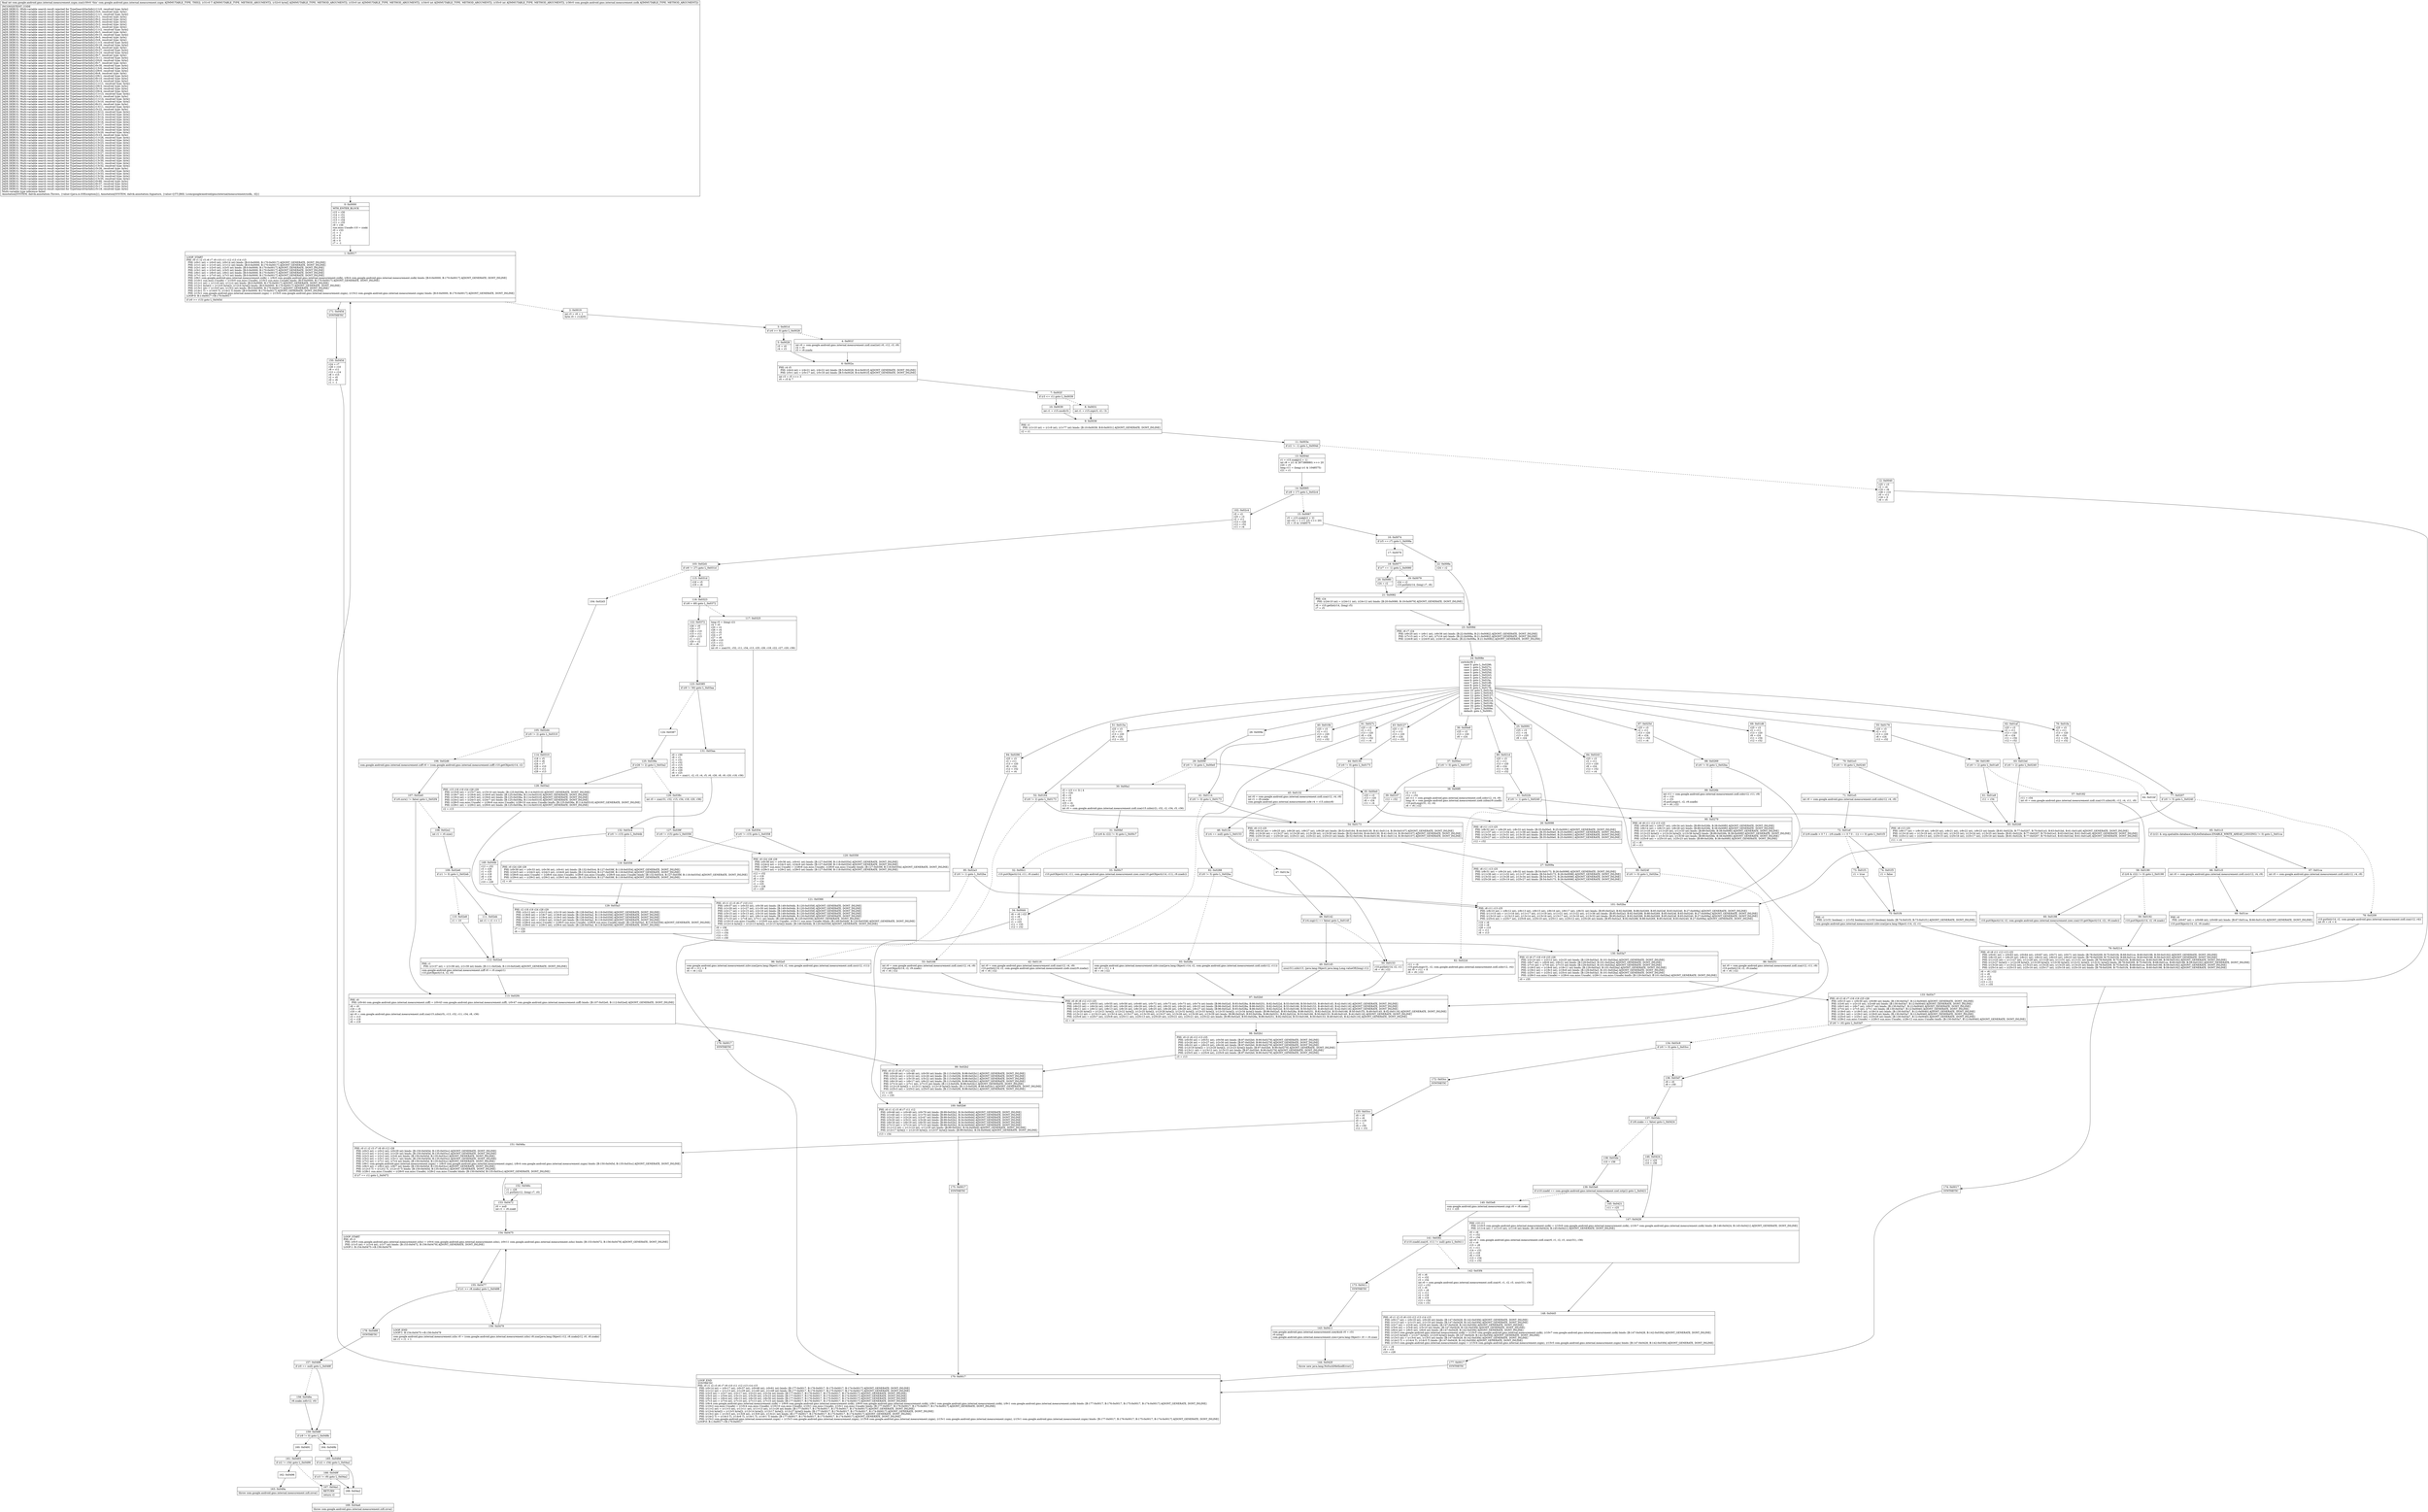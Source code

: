 digraph "CFG forcom.google.android.gms.internal.measurement.zzgm.zza(Ljava\/lang\/Object;[BIIILcom\/google\/android\/gms\/internal\/measurement\/zzdk;)I" {
Node_0 [shape=record,label="{0\:\ 0x0000|MTH_ENTER_BLOCK\l|r15 = r30\lr14 = r31\lr12 = r32\lr13 = r34\lr11 = r35\lr9 = r36\lsun.misc.Unsafe r10 = zzaki\lr0 = r33\lr1 = \-1\lr2 = 0\lr3 = 0\lr6 = 0\lr7 = \-1\l}"];
Node_1 [shape=record,label="{1\:\ 0x0017|LOOP_START\lPHI: r0 r1 r2 r3 r6 r7 r9 r10 r11 r12 r13 r14 r15 \l  PHI: (r0v1 int) = (r0v0 int), (r0v14 int) binds: [B:0:0x0000, B:170:0x0017] A[DONT_GENERATE, DONT_INLINE]\l  PHI: (r1v1 int) = (r1v0 int), (r1v12 int) binds: [B:0:0x0000, B:170:0x0017] A[DONT_GENERATE, DONT_INLINE]\l  PHI: (r2v1 int) = (r2v0 int), (r2v5 int) binds: [B:0:0x0000, B:170:0x0017] A[DONT_GENERATE, DONT_INLINE]\l  PHI: (r3v1 int) = (r3v0 int), (r3v5 int) binds: [B:0:0x0000, B:170:0x0017] A[DONT_GENERATE, DONT_INLINE]\l  PHI: (r6v1 int) = (r6v0 int), (r6v2 int) binds: [B:0:0x0000, B:170:0x0017] A[DONT_GENERATE, DONT_INLINE]\l  PHI: (r7v1 int) = (r7v0 int), (r7v3 int) binds: [B:0:0x0000, B:170:0x0017] A[DONT_GENERATE, DONT_INLINE]\l  PHI: (r9v1 com.google.android.gms.internal.measurement.zzdk) = (r9v0 com.google.android.gms.internal.measurement.zzdk), (r9v4 com.google.android.gms.internal.measurement.zzdk) binds: [B:0:0x0000, B:170:0x0017] A[DONT_GENERATE, DONT_INLINE]\l  PHI: (r10v1 sun.misc.Unsafe) = (r10v0 sun.misc.Unsafe), (r10v2 sun.misc.Unsafe) binds: [B:0:0x0000, B:170:0x0017] A[DONT_GENERATE, DONT_INLINE]\l  PHI: (r11v1 int) = (r11v0 int), (r11v2 int) binds: [B:0:0x0000, B:170:0x0017] A[DONT_GENERATE, DONT_INLINE]\l  PHI: (r12v1 byte[]) = (r12v0 byte[]), (r12v4 byte[]) binds: [B:0:0x0000, B:170:0x0017] A[DONT_GENERATE, DONT_INLINE]\l  PHI: (r13v1 int) = (r13v0 int), (r13v2 int) binds: [B:0:0x0000, B:170:0x0017] A[DONT_GENERATE, DONT_INLINE]\l  PHI: (r14v1 T) = (r14v0 T), (r14v2 T) binds: [B:0:0x0000, B:170:0x0017] A[DONT_GENERATE, DONT_INLINE]\l  PHI: (r15v1 com.google.android.gms.internal.measurement.zzgm) = (r15v0 com.google.android.gms.internal.measurement.zzgm), (r15v2 com.google.android.gms.internal.measurement.zzgm) binds: [B:0:0x0000, B:170:0x0017] A[DONT_GENERATE, DONT_INLINE]\lLOOP:0: B:1:0x0017\-\>B:170:0x0017\l|if (r0 \>= r13) goto L_0x045d\l}"];
Node_2 [shape=record,label="{2\:\ 0x0019|int r3 = r0 + 1\lbyte r0 = r12[r0]\l}"];
Node_3 [shape=record,label="{3\:\ 0x001d|if (r0 \>= 0) goto L_0x0028\l}"];
Node_4 [shape=record,label="{4\:\ 0x001f|int r0 = com.google.android.gms.internal.measurement.zzdl.zza((int) r0, r12, r3, r9)\lr4 = r0\lr5 = r9.zzada\l}"];
Node_5 [shape=record,label="{5\:\ 0x0028|r5 = r0\lr4 = r3\l}"];
Node_6 [shape=record,label="{6\:\ 0x002a|PHI: r4 r5 \l  PHI: (r4v4 int) = (r4v21 int), (r4v22 int) binds: [B:5:0x0028, B:4:0x001f] A[DONT_GENERATE, DONT_INLINE]\l  PHI: (r5v1 int) = (r5v17 int), (r5v18 int) binds: [B:5:0x0028, B:4:0x001f] A[DONT_GENERATE, DONT_INLINE]\l|int r3 = r5 \>\>\> 3\lr0 = r5 & 7\l}"];
Node_7 [shape=record,label="{7\:\ 0x002f|if (r3 \<= r1) goto L_0x0039\l}"];
Node_8 [shape=record,label="{8\:\ 0x0031|int r1 = r15.zzp(r3, r2 \/ 3)\l}"];
Node_9 [shape=record,label="{9\:\ 0x0036|PHI: r1 \l  PHI: (r1v10 int) = (r1v9 int), (r1v77 int) binds: [B:10:0x0039, B:8:0x0031] A[DONT_GENERATE, DONT_INLINE]\l|r2 = r1\l}"];
Node_10 [shape=record,label="{10\:\ 0x0039|int r1 = r15.zzcd(r3)\l}"];
Node_11 [shape=record,label="{11\:\ 0x003e|if (r2 != \-1) goto L_0x004d\l}"];
Node_12 [shape=record,label="{12\:\ 0x0040|r25 = r3\lr2 = r4\lr19 = r6\lr28 = r10\lr0 = r11\lr18 = 0\lr6 = r5\l}"];
Node_13 [shape=record,label="{13\:\ 0x004d|r1 = r15.zzakj[r2 + 1]\lint r8 = (r1 & 267386880) \>\>\> 20\lr20 = r5\llong r11 = (long) (r1 & 1048575)\lr21 = r1\l}"];
Node_14 [shape=record,label="{14\:\ 0x0065|if (r8 \> 17) goto L_0x02c4\l}"];
Node_15 [shape=record,label="{15\:\ 0x0067|r5 = r15.zzakj[r2 + 2]\lint r22 = 1 \<\< (r5 \>\>\> 20)\lr5 = r5 & 1048575\l}"];
Node_16 [shape=record,label="{16\:\ 0x0074|if (r5 == r7) goto L_0x008a\l}"];
Node_17 [shape=record,label="{17\:\ 0x0076}"];
Node_18 [shape=record,label="{18\:\ 0x0077|if (r7 == \-1) goto L_0x0080\l}"];
Node_19 [shape=record,label="{19\:\ 0x0079|r24 = r2\lr10.putInt(r14, (long) r7, r6)\l}"];
Node_20 [shape=record,label="{20\:\ 0x0080|r24 = r2\l}"];
Node_21 [shape=record,label="{21\:\ 0x0082|PHI: r24 \l  PHI: (r24v10 int) = (r24v11 int), (r24v12 int) binds: [B:20:0x0080, B:19:0x0079] A[DONT_GENERATE, DONT_INLINE]\l|r6 = r10.getInt(r14, (long) r5)\lr7 = r5\l}"];
Node_22 [shape=record,label="{22\:\ 0x008a|r24 = r2\l}"];
Node_23 [shape=record,label="{23\:\ 0x008d|PHI: r6 r7 r24 \l  PHI: (r6v20 int) = (r6v1 int), (r6v36 int) binds: [B:22:0x008a, B:21:0x0082] A[DONT_GENERATE, DONT_INLINE]\l  PHI: (r7v15 int) = (r7v1 int), (r7v16 int) binds: [B:22:0x008a, B:21:0x0082] A[DONT_GENERATE, DONT_INLINE]\l  PHI: (r24v8 int) = (r24v9 int), (r24v10 int) binds: [B:22:0x008a, B:21:0x0082] A[DONT_GENERATE, DONT_INLINE]\l}"];
Node_24 [shape=record,label="{24\:\ 0x008e|switch(r8) \{\l    case 0: goto L_0x0296;\l    case 1: goto L_0x027c;\l    case 2: goto L_0x025d;\l    case 3: goto L_0x025d;\l    case 4: goto L_0x0243;\l    case 5: goto L_0x021d;\l    case 6: goto L_0x01fa;\l    case 7: goto L_0x01d6;\l    case 8: goto L_0x01af;\l    case 9: goto L_0x0176;\l    case 10: goto L_0x015a;\l    case 11: goto L_0x0243;\l    case 12: goto L_0x0127;\l    case 13: goto L_0x01fa;\l    case 14: goto L_0x021d;\l    case 15: goto L_0x010b;\l    case 16: goto L_0x00e8;\l    case 17: goto L_0x009e;\l    default: goto L_0x0091;\l\}\l}"];
Node_25 [shape=record,label="{25\:\ 0x0091|r25 = r3\lr11 = r4\lr13 = r20\lr8 = r24\l}"];
Node_26 [shape=record,label="{26\:\ 0x0098|PHI: r8 r11 r13 r25 \l  PHI: (r8v32 int) = (r8v29 int), (r8v33 int) binds: [B:35:0x00e0, B:25:0x0091] A[DONT_GENERATE, DONT_INLINE]\l  PHI: (r11v37 int) = (r11v34 int), (r11v38 int) binds: [B:35:0x00e0, B:25:0x0091] A[DONT_GENERATE, DONT_INLINE]\l  PHI: (r13v34 int) = (r13v31 int), (r13v35 int) binds: [B:35:0x00e0, B:25:0x0091] A[DONT_GENERATE, DONT_INLINE]\l  PHI: (r25v27 int) = (r25v24 int), (r25v28 int) binds: [B:35:0x00e0, B:25:0x0091] A[DONT_GENERATE, DONT_INLINE]\l|r12 = r32\l}"];
Node_27 [shape=record,label="{27\:\ 0x009a|PHI: r8 r11 r13 r25 \l  PHI: (r8v31 int) = (r8v24 int), (r8v32 int) binds: [B:54:0x0173, B:26:0x0098] A[DONT_GENERATE, DONT_INLINE]\l  PHI: (r11v36 int) = (r11v32 int), (r11v37 int) binds: [B:54:0x0173, B:26:0x0098] A[DONT_GENERATE, DONT_INLINE]\l  PHI: (r13v33 int) = (r13v26 int), (r13v34 int) binds: [B:54:0x0173, B:26:0x0098] A[DONT_GENERATE, DONT_INLINE]\l  PHI: (r25v26 int) = (r25v19 int), (r25v27 int) binds: [B:54:0x0173, B:26:0x0098] A[DONT_GENERATE, DONT_INLINE]\l}"];
Node_28 [shape=record,label="{28\:\ 0x009e}"];
Node_29 [shape=record,label="{29\:\ 0x009f|if (r0 != 3) goto L_0x00e0\l}"];
Node_30 [shape=record,label="{30\:\ 0x00a1|r5 = (r3 \<\< 3) \| 4\lr2 = r24\lr8 = r2\lr2 = r4\lr4 = r3\lr25 = r4\lr13 = r20\lint r0 = com.google.android.gms.internal.measurement.zzdl.zza(r15.zzbx(r2), r32, r2, r34, r5, r36)\l}"];
Node_31 [shape=record,label="{31\:\ 0x00bf|if ((r6 & r22) != 0) goto L_0x00c7\l}"];
Node_32 [shape=record,label="{32\:\ 0x00c1|r10.putObject(r14, r11, r9.zzadc)\l}"];
Node_33 [shape=record,label="{33\:\ 0x00c7|r10.putObject(r14, r11, com.google.android.gms.internal.measurement.zzez.zza(r10.getObject(r14, r11), r9.zzadc))\l}"];
Node_34 [shape=record,label="{34\:\ 0x00d4|r6 = r6 \| r22\lr2 = r8\lr3 = r13\lr1 = r25\lr11 = r35\lr12 = r32\l}"];
Node_35 [shape=record,label="{35\:\ 0x00e0|r25 = r3\lr13 = r20\lr8 = r24\lr11 = r4\l}"];
Node_36 [shape=record,label="{36\:\ 0x00e8|r25 = r3\lr13 = r20\lr8 = r24\l}"];
Node_37 [shape=record,label="{37\:\ 0x00ee|if (r0 != 0) goto L_0x0107\l}"];
Node_38 [shape=record,label="{38\:\ 0x00f0|r2 = r11\lr12 = r32\lint r11 = com.google.android.gms.internal.measurement.zzdl.zzb(r12, r4, r9)\llong r4 = com.google.android.gms.internal.measurement.zzeb.zzbm(r9.zzadb)\lr10.putLong(r31, r2, r4)\lr6 = r6 \| r22\l}"];
Node_39 [shape=record,label="{39\:\ 0x0107|r12 = r32\l}"];
Node_40 [shape=record,label="{40\:\ 0x010b|r25 = r3\lr2 = r11\lr13 = r20\lr8 = r24\lr12 = r32\l}"];
Node_41 [shape=record,label="{41\:\ 0x0114|if (r0 != 0) goto L_0x0173\l}"];
Node_42 [shape=record,label="{42\:\ 0x0116|int r0 = com.google.android.gms.internal.measurement.zzdl.zza(r12, r4, r9)\lr10.putInt(r14, r2, com.google.android.gms.internal.measurement.zzeb.zzaz(r9.zzada))\lr6 = r6 \| r22\l}"];
Node_43 [shape=record,label="{43\:\ 0x0127|r25 = r3\lr2 = r11\lr13 = r20\lr8 = r24\lr12 = r32\l}"];
Node_44 [shape=record,label="{44\:\ 0x0130|if (r0 != 0) goto L_0x0173\l}"];
Node_45 [shape=record,label="{45\:\ 0x0132|int r0 = com.google.android.gms.internal.measurement.zzdl.zza(r12, r4, r9)\lint r1 = r9.zzada\lcom.google.android.gms.internal.measurement.zzfe r4 = r15.zzbz(r8)\l}"];
Node_46 [shape=record,label="{46\:\ 0x013c|if (r4 == null) goto L_0x0153\l}"];
Node_47 [shape=record,label="{47\:\ 0x013e}"];
Node_48 [shape=record,label="{48\:\ 0x0142|if (r4.zzg(r1) == false) goto L_0x0145\l}"];
Node_49 [shape=record,label="{49\:\ 0x0145|zzu(r31).zzb(r13, (java.lang.Object) java.lang.Long.valueOf((long) r1))\l}"];
Node_50 [shape=record,label="{50\:\ 0x0153|r10.putInt(r14, r2, r1)\lr6 = r6 \| r22\l}"];
Node_51 [shape=record,label="{51\:\ 0x015a|r25 = r3\lr2 = r11\lr13 = r20\lr8 = r24\lr12 = r32\l}"];
Node_52 [shape=record,label="{52\:\ 0x0164|if (r0 != 2) goto L_0x0173\l}"];
Node_53 [shape=record,label="{53\:\ 0x0166|int r0 = com.google.android.gms.internal.measurement.zzdl.zze(r12, r4, r9)\lr10.putObject(r14, r2, r9.zzadc)\lr6 = r6 \| r22\l}"];
Node_54 [shape=record,label="{54\:\ 0x0173|PHI: r8 r13 r25 \l  PHI: (r8v24 int) = (r8v25 int), (r8v26 int), (r8v27 int), (r8v28 int) binds: [B:52:0x0164, B:44:0x0130, B:41:0x0114, B:39:0x0107] A[DONT_GENERATE, DONT_INLINE]\l  PHI: (r13v26 int) = (r13v27 int), (r13v28 int), (r13v29 int), (r13v30 int) binds: [B:52:0x0164, B:44:0x0130, B:41:0x0114, B:39:0x0107] A[DONT_GENERATE, DONT_INLINE]\l  PHI: (r25v19 int) = (r25v20 int), (r25v21 int), (r25v22 int), (r25v23 int) binds: [B:52:0x0164, B:44:0x0130, B:41:0x0114, B:39:0x0107] A[DONT_GENERATE, DONT_INLINE]\l|r11 = r4\l}"];
Node_55 [shape=record,label="{55\:\ 0x0176|r25 = r3\lr2 = r11\lr13 = r20\lr8 = r24\lr12 = r32\l}"];
Node_56 [shape=record,label="{56\:\ 0x0180|if (r0 != 2) goto L_0x01a9\l}"];
Node_57 [shape=record,label="{57\:\ 0x0182|r11 = r34\lint r0 = com.google.android.gms.internal.measurement.zzdl.zza(r15.zzbx(r8), r12, r4, r11, r9)\l}"];
Node_58 [shape=record,label="{58\:\ 0x0190|if ((r6 & r22) != 0) goto L_0x0198\l}"];
Node_59 [shape=record,label="{59\:\ 0x0192|r10.putObject(r14, r2, r9.zzadc)\l}"];
Node_60 [shape=record,label="{60\:\ 0x0198|r10.putObject(r14, r2, com.google.android.gms.internal.measurement.zzez.zza(r10.getObject(r14, r2), r9.zzadc))\l}"];
Node_61 [shape=record,label="{61\:\ 0x01a9|r11 = r34\l}"];
Node_62 [shape=record,label="{62\:\ 0x01af|r25 = r3\lr2 = r11\lr13 = r20\lr8 = r24\lr11 = r34\lr12 = r32\l}"];
Node_63 [shape=record,label="{63\:\ 0x01bd|if (r0 != 2) goto L_0x0240\l}"];
Node_64 [shape=record,label="{64\:\ 0x01bf}"];
Node_65 [shape=record,label="{65\:\ 0x01c3|if ((r21 & org.spatialite.database.SQLiteDatabase.ENABLE_WRITE_AHEAD_LOGGING) != 0) goto L_0x01ca\l}"];
Node_66 [shape=record,label="{66\:\ 0x01c5|int r0 = com.google.android.gms.internal.measurement.zzdl.zzc(r12, r4, r9)\l}"];
Node_67 [shape=record,label="{67\:\ 0x01ca|int r0 = com.google.android.gms.internal.measurement.zzdl.zzd(r12, r4, r9)\l}"];
Node_68 [shape=record,label="{68\:\ 0x01ce|PHI: r0 \l  PHI: (r0v67 int) = (r0v68 int), (r0v69 int) binds: [B:67:0x01ca, B:66:0x01c5] A[DONT_GENERATE, DONT_INLINE]\l|r10.putObject(r14, r2, r9.zzadc)\l}"];
Node_69 [shape=record,label="{69\:\ 0x01d6|r25 = r3\lr2 = r11\lr13 = r20\lr8 = r24\lr11 = r34\lr12 = r32\l}"];
Node_70 [shape=record,label="{70\:\ 0x01e3|if (r0 != 0) goto L_0x0240\l}"];
Node_71 [shape=record,label="{71\:\ 0x01e5|int r0 = com.google.android.gms.internal.measurement.zzdl.zzb(r12, r4, r9)\l}"];
Node_72 [shape=record,label="{72\:\ 0x01ef|if ((r9.zzadb \> 0 ? 1 : (r9.zzadb == 0 ? 0 : \-1)) == 0) goto L_0x01f3\l}"];
Node_73 [shape=record,label="{73\:\ 0x01f1|r1 = true\l}"];
Node_74 [shape=record,label="{74\:\ 0x01f3|r1 = false\l}"];
Node_75 [shape=record,label="{75\:\ 0x01f4|PHI: r1 \l  PHI: (r1v51 boolean) = (r1v52 boolean), (r1v53 boolean) binds: [B:74:0x01f3, B:73:0x01f1] A[DONT_GENERATE, DONT_INLINE]\l|com.google.android.gms.internal.measurement.zzhv.zza((java.lang.Object) r14, r2, r1)\l}"];
Node_76 [shape=record,label="{76\:\ 0x01fa|r25 = r3\lr2 = r11\lr13 = r20\lr8 = r24\lr11 = r34\lr12 = r32\l}"];
Node_77 [shape=record,label="{77\:\ 0x0207|if (r0 != 5) goto L_0x0240\l}"];
Node_78 [shape=record,label="{78\:\ 0x0209|r10.putInt(r14, r2, com.google.android.gms.internal.measurement.zzdl.zza(r12, r4))\lint r0 = r4 + 4\l}"];
Node_79 [shape=record,label="{79\:\ 0x0214|PHI: r0 r8 r11 r12 r13 r25 \l  PHI: (r0v61 int) = (r0v63 int), (r0v64 int), (r0v67 int), (r0v71 int), (r0v71 int) binds: [B:78:0x0209, B:75:0x01f4, B:68:0x01ce, B:60:0x0198, B:59:0x0192] A[DONT_GENERATE, DONT_INLINE]\l  PHI: (r8v19 int) = (r8v20 int), (r8v21 int), (r8v22 int), (r8v23 int), (r8v23 int) binds: [B:78:0x0209, B:75:0x01f4, B:68:0x01ce, B:60:0x0198, B:59:0x0192] A[DONT_GENERATE, DONT_INLINE]\l  PHI: (r11v25 int) = (r11v27 int), (r11v28 int), (r11v29 int), (r11v31 int), (r11v31 int) binds: [B:78:0x0209, B:75:0x01f4, B:68:0x01ce, B:60:0x0198, B:59:0x0192] A[DONT_GENERATE, DONT_INLINE]\l  PHI: (r12v27 byte[]) = (r12v28 byte[]), (r12v29 byte[]), (r12v30 byte[]), (r12v31 byte[]), (r12v31 byte[]) binds: [B:78:0x0209, B:75:0x01f4, B:68:0x01ce, B:60:0x0198, B:59:0x0192] A[DONT_GENERATE, DONT_INLINE]\l  PHI: (r13v20 int) = (r13v22 int), (r13v23 int), (r13v24 int), (r13v25 int), (r13v25 int) binds: [B:78:0x0209, B:75:0x01f4, B:68:0x01ce, B:60:0x0198, B:59:0x0192] A[DONT_GENERATE, DONT_INLINE]\l  PHI: (r25v14 int) = (r25v15 int), (r25v16 int), (r25v17 int), (r25v18 int), (r25v18 int) binds: [B:78:0x0209, B:75:0x01f4, B:68:0x01ce, B:60:0x0198, B:59:0x0192] A[DONT_GENERATE, DONT_INLINE]\l|r6 = r6 \| r22\lr2 = r8\lr3 = r13\lr1 = r25\lr13 = r11\lr11 = r35\l}"];
Node_80 [shape=record,label="{80\:\ 0x021d|r25 = r3\lr2 = r11\lr13 = r20\lr8 = r24\lr11 = r34\lr12 = r32\l}"];
Node_81 [shape=record,label="{81\:\ 0x022b|if (r0 != 1) goto L_0x0240\l}"];
Node_82 [shape=record,label="{82\:\ 0x022d|r11 = r4\lr10.putLong(r31, r2, com.google.android.gms.internal.measurement.zzdl.zzb(r12, r4))\lint r0 = r11 + 8\lr6 = r6 \| r22\l}"];
Node_83 [shape=record,label="{83\:\ 0x0240|PHI: r8 r13 r25 \l  PHI: (r8v17 int) = (r8v18 int), (r8v20 int), (r8v21 int), (r8v22 int), (r8v23 int) binds: [B:81:0x022b, B:77:0x0207, B:70:0x01e3, B:63:0x01bd, B:61:0x01a9] A[DONT_GENERATE, DONT_INLINE]\l  PHI: (r13v18 int) = (r13v19 int), (r13v22 int), (r13v23 int), (r13v24 int), (r13v25 int) binds: [B:81:0x022b, B:77:0x0207, B:70:0x01e3, B:63:0x01bd, B:61:0x01a9] A[DONT_GENERATE, DONT_INLINE]\l  PHI: (r25v12 int) = (r25v13 int), (r25v15 int), (r25v16 int), (r25v17 int), (r25v18 int) binds: [B:81:0x022b, B:77:0x0207, B:70:0x01e3, B:63:0x01bd, B:61:0x01a9] A[DONT_GENERATE, DONT_INLINE]\l|r11 = r4\l}"];
Node_84 [shape=record,label="{84\:\ 0x0243|r25 = r3\lr2 = r11\lr13 = r20\lr8 = r24\lr12 = r32\lr11 = r4\l}"];
Node_85 [shape=record,label="{85\:\ 0x024f|if (r0 != 0) goto L_0x02ba\l}"];
Node_86 [shape=record,label="{86\:\ 0x0251|int r0 = com.google.android.gms.internal.measurement.zzdl.zza(r12, r11, r9)\lr10.putInt(r14, r2, r9.zzada)\lr6 = r6 \| r22\l}"];
Node_87 [shape=record,label="{87\:\ 0x025d|r25 = r3\lr2 = r11\lr13 = r20\lr8 = r24\lr12 = r32\lr11 = r4\l}"];
Node_88 [shape=record,label="{88\:\ 0x0269|if (r0 != 0) goto L_0x02ba\l}"];
Node_89 [shape=record,label="{89\:\ 0x026b|int r11 = com.google.android.gms.internal.measurement.zzdl.zzb(r12, r11, r9)\lr0 = r10\lr1 = r31\lr0.putLong(r1, r2, r9.zzadb)\lr6 = r6 \| r22\l}"];
Node_90 [shape=record,label="{90\:\ 0x0279|PHI: r6 r8 r11 r12 r13 r25 \l  PHI: (r6v26 int) = (r6v27 int), (r6v34 int) binds: [B:89:0x026b, B:38:0x00f0] A[DONT_GENERATE, DONT_INLINE]\l  PHI: (r8v14 int) = (r8v15 int), (r8v28 int) binds: [B:89:0x026b, B:38:0x00f0] A[DONT_GENERATE, DONT_INLINE]\l  PHI: (r11v18 int) = (r11v20 int), (r11v33 int) binds: [B:89:0x026b, B:38:0x00f0] A[DONT_GENERATE, DONT_INLINE]\l  PHI: (r12v23 byte[]) = (r12v24 byte[]), (r12v36 byte[]) binds: [B:89:0x026b, B:38:0x00f0] A[DONT_GENERATE, DONT_INLINE]\l  PHI: (r13v15 int) = (r13v16 int), (r13v30 int) binds: [B:89:0x026b, B:38:0x00f0] A[DONT_GENERATE, DONT_INLINE]\l  PHI: (r25v9 int) = (r25v10 int), (r25v23 int) binds: [B:89:0x026b, B:38:0x00f0] A[DONT_GENERATE, DONT_INLINE]\l|r2 = r8\lr0 = r11\l}"];
Node_91 [shape=record,label="{91\:\ 0x027c|r25 = r3\lr2 = r11\lr13 = r20\lr8 = r24\lr12 = r32\lr11 = r4\l}"];
Node_92 [shape=record,label="{92\:\ 0x0288|if (r0 != 5) goto L_0x02ba\l}"];
Node_93 [shape=record,label="{93\:\ 0x028a|com.google.android.gms.internal.measurement.zzhv.zza((java.lang.Object) r14, r2, com.google.android.gms.internal.measurement.zzdl.zzd(r12, r11))\lint r0 = r11 + 4\lr6 = r6 \| r22\l}"];
Node_94 [shape=record,label="{94\:\ 0x0296|r25 = r3\lr2 = r11\lr13 = r20\lr8 = r24\lr12 = r32\lr11 = r4\l}"];
Node_95 [shape=record,label="{95\:\ 0x02a3|if (r0 != 1) goto L_0x02ba\l}"];
Node_96 [shape=record,label="{96\:\ 0x02a5|com.google.android.gms.internal.measurement.zzhv.zza((java.lang.Object) r14, r2, com.google.android.gms.internal.measurement.zzdl.zzc(r12, r11))\lint r0 = r11 + 8\lr6 = r6 \| r22\l}"];
Node_97 [shape=record,label="{97\:\ 0x02b0|PHI: r0 r6 r8 r12 r13 r25 \l  PHI: (r0v51 int) = (r0v53 int), (r0v55 int), (r0v58 int), (r0v60 int), (r0v72 int), (r0v73 int), (r0v73 int), (r0v74 int) binds: [B:96:0x02a5, B:93:0x028a, B:86:0x0251, B:82:0x022d, B:53:0x0166, B:50:0x0153, B:49:0x0145, B:42:0x0116] A[DONT_GENERATE, DONT_INLINE]\l  PHI: (r6v23 int) = (r6v24 int), (r6v25 int), (r6v28 int), (r6v29 int), (r6v31 int), (r6v32 int), (r6v20 int), (r6v33 int) binds: [B:96:0x02a5, B:93:0x028a, B:86:0x0251, B:82:0x022d, B:53:0x0166, B:50:0x0153, B:49:0x0145, B:42:0x0116] A[DONT_GENERATE, DONT_INLINE]\l  PHI: (r8v11 int) = (r8v12 int), (r8v13 int), (r8v16 int), (r8v18 int), (r8v25 int), (r8v26 int), (r8v26 int), (r8v27 int) binds: [B:96:0x02a5, B:93:0x028a, B:86:0x0251, B:82:0x022d, B:53:0x0166, B:50:0x0153, B:49:0x0145, B:42:0x0116] A[DONT_GENERATE, DONT_INLINE]\l  PHI: (r12v20 byte[]) = (r12v21 byte[]), (r12v22 byte[]), (r12v25 byte[]), (r12v26 byte[]), (r12v32 byte[]), (r12v33 byte[]), (r12v33 byte[]), (r12v34 byte[]) binds: [B:96:0x02a5, B:93:0x028a, B:86:0x0251, B:82:0x022d, B:53:0x0166, B:50:0x0153, B:49:0x0145, B:42:0x0116] A[DONT_GENERATE, DONT_INLINE]\l  PHI: (r13v12 int) = (r13v13 int), (r13v14 int), (r13v17 int), (r13v19 int), (r13v27 int), (r13v28 int), (r13v28 int), (r13v29 int) binds: [B:96:0x02a5, B:93:0x028a, B:86:0x0251, B:82:0x022d, B:53:0x0166, B:50:0x0153, B:49:0x0145, B:42:0x0116] A[DONT_GENERATE, DONT_INLINE]\l  PHI: (r25v6 int) = (r25v7 int), (r25v8 int), (r25v11 int), (r25v13 int), (r25v20 int), (r25v21 int), (r25v21 int), (r25v22 int) binds: [B:96:0x02a5, B:93:0x028a, B:86:0x0251, B:82:0x022d, B:53:0x0166, B:50:0x0153, B:49:0x0145, B:42:0x0116] A[DONT_GENERATE, DONT_INLINE]\l|r2 = r8\l}"];
Node_98 [shape=record,label="{98\:\ 0x02b1|PHI: r0 r2 r6 r12 r13 r25 \l  PHI: (r0v50 int) = (r0v51 int), (r0v56 int) binds: [B:97:0x02b0, B:90:0x0279] A[DONT_GENERATE, DONT_INLINE]\l  PHI: (r2v26 int) = (r2v27 int), (r2v30 int) binds: [B:97:0x02b0, B:90:0x0279] A[DONT_GENERATE, DONT_INLINE]\l  PHI: (r6v22 int) = (r6v23 int), (r6v26 int) binds: [B:97:0x02b0, B:90:0x0279] A[DONT_GENERATE, DONT_INLINE]\l  PHI: (r12v19 byte[]) = (r12v20 byte[]), (r12v23 byte[]) binds: [B:97:0x02b0, B:90:0x0279] A[DONT_GENERATE, DONT_INLINE]\l  PHI: (r13v11 int) = (r13v12 int), (r13v15 int) binds: [B:97:0x02b0, B:90:0x0279] A[DONT_GENERATE, DONT_INLINE]\l  PHI: (r25v5 int) = (r25v6 int), (r25v9 int) binds: [B:97:0x02b0, B:90:0x0279] A[DONT_GENERATE, DONT_INLINE]\l|r3 = r13\l}"];
Node_99 [shape=record,label="{99\:\ 0x02b2|PHI: r0 r2 r3 r6 r7 r12 r25 \l  PHI: (r0v49 int) = (r0v46 int), (r0v50 int) binds: [B:113:0x02f4, B:98:0x02b1] A[DONT_GENERATE, DONT_INLINE]\l  PHI: (r2v24 int) = (r2v22 int), (r2v26 int) binds: [B:113:0x02f4, B:98:0x02b1] A[DONT_GENERATE, DONT_INLINE]\l  PHI: (r3v21 int) = (r3v19 int), (r3v22 int) binds: [B:113:0x02f4, B:98:0x02b1] A[DONT_GENERATE, DONT_INLINE]\l  PHI: (r6v19 int) = (r6v17 int), (r6v22 int) binds: [B:113:0x02f4, B:98:0x02b1] A[DONT_GENERATE, DONT_INLINE]\l  PHI: (r7v14 int) = (r7v1 int), (r7v15 int) binds: [B:113:0x02f4, B:98:0x02b1] A[DONT_GENERATE, DONT_INLINE]\l  PHI: (r12v18 byte[]) = (r12v11 byte[]), (r12v19 byte[]) binds: [B:113:0x02f4, B:98:0x02b1] A[DONT_GENERATE, DONT_INLINE]\l  PHI: (r25v3 int) = (r25v2 int), (r25v5 int) binds: [B:113:0x02f4, B:98:0x02b1] A[DONT_GENERATE, DONT_INLINE]\l|r1 = r25\lr11 = r35\l}"];
Node_100 [shape=record,label="{100\:\ 0x02b6|PHI: r0 r1 r2 r3 r6 r7 r11 r12 \l  PHI: (r0v48 int) = (r0v49 int), (r0v79 int) binds: [B:99:0x02b2, B:34:0x00d4] A[DONT_GENERATE, DONT_INLINE]\l  PHI: (r1v40 int) = (r1v41 int), (r1v70 int) binds: [B:99:0x02b2, B:34:0x00d4] A[DONT_GENERATE, DONT_INLINE]\l  PHI: (r2v23 int) = (r2v24 int), (r2v47 int) binds: [B:99:0x02b2, B:34:0x00d4] A[DONT_GENERATE, DONT_INLINE]\l  PHI: (r3v20 int) = (r3v21 int), (r3v26 int) binds: [B:99:0x02b2, B:34:0x00d4] A[DONT_GENERATE, DONT_INLINE]\l  PHI: (r6v18 int) = (r6v19 int), (r6v35 int) binds: [B:99:0x02b2, B:34:0x00d4] A[DONT_GENERATE, DONT_INLINE]\l  PHI: (r7v13 int) = (r7v14 int), (r7v15 int) binds: [B:99:0x02b2, B:34:0x00d4] A[DONT_GENERATE, DONT_INLINE]\l  PHI: (r11v13 int) = (r11v14 int), (r11v35 int) binds: [B:99:0x02b2, B:34:0x00d4] A[DONT_GENERATE, DONT_INLINE]\l  PHI: (r12v17 byte[]) = (r12v18 byte[]), (r12v37 byte[]) binds: [B:99:0x02b2, B:34:0x00d4] A[DONT_GENERATE, DONT_INLINE]\l|r13 = r34\l}"];
Node_101 [shape=record,label="{101\:\ 0x02ba|PHI: r8 r11 r13 r25 \l  PHI: (r8v10 int) = (r8v12 int), (r8v13 int), (r8v15 int), (r8v16 int), (r8v17 int), (r8v31 int) binds: [B:95:0x02a3, B:92:0x0288, B:88:0x0269, B:85:0x024f, B:83:0x0240, B:27:0x009a] A[DONT_GENERATE, DONT_INLINE]\l  PHI: (r11v15 int) = (r11v16 int), (r11v17 int), (r11v19 int), (r11v21 int), (r11v22 int), (r11v36 int) binds: [B:95:0x02a3, B:92:0x0288, B:88:0x0269, B:85:0x024f, B:83:0x0240, B:27:0x009a] A[DONT_GENERATE, DONT_INLINE]\l  PHI: (r13v10 int) = (r13v13 int), (r13v14 int), (r13v16 int), (r13v17 int), (r13v18 int), (r13v33 int) binds: [B:95:0x02a3, B:92:0x0288, B:88:0x0269, B:85:0x024f, B:83:0x0240, B:27:0x009a] A[DONT_GENERATE, DONT_INLINE]\l  PHI: (r25v4 int) = (r25v7 int), (r25v8 int), (r25v10 int), (r25v11 int), (r25v12 int), (r25v26 int) binds: [B:95:0x02a3, B:92:0x0288, B:88:0x0269, B:85:0x024f, B:83:0x0240, B:27:0x009a] A[DONT_GENERATE, DONT_INLINE]\l|r19 = r6\lr18 = r8\lr28 = r10\lr2 = r11\lr6 = r13\l}"];
Node_102 [shape=record,label="{102\:\ 0x02c4|r5 = r2\lr25 = r3\lr2 = r11\lr13 = r20\lr12 = r32\lr11 = r4\l}"];
Node_103 [shape=record,label="{103\:\ 0x02d1|if (r8 != 27) goto L_0x031d\l}"];
Node_104 [shape=record,label="{104\:\ 0x02d3}"];
Node_105 [shape=record,label="{105\:\ 0x02d4|if (r0 != 2) goto L_0x0310\l}"];
Node_106 [shape=record,label="{106\:\ 0x02d6|com.google.android.gms.internal.measurement.zzff r0 = (com.google.android.gms.internal.measurement.zzff) r10.getObject(r14, r2)\l}"];
Node_107 [shape=record,label="{107\:\ 0x02e0|if (r0.zzrx() != false) goto L_0x02f4\l}"];
Node_108 [shape=record,label="{108\:\ 0x02e2|int r1 = r0.size()\l}"];
Node_109 [shape=record,label="{109\:\ 0x02e6|if (r1 != 0) goto L_0x02eb\l}"];
Node_110 [shape=record,label="{110\:\ 0x02e8|r1 = 10\l}"];
Node_111 [shape=record,label="{111\:\ 0x02eb|int r1 = r1 \<\< 1\l}"];
Node_112 [shape=record,label="{112\:\ 0x02ed|PHI: r1 \l  PHI: (r1v37 int) = (r1v38 int), (r1v39 int) binds: [B:111:0x02eb, B:110:0x02e8] A[DONT_GENERATE, DONT_INLINE]\l|com.google.android.gms.internal.measurement.zzff r0 = r0.zzap(r1)\lr10.putObject(r14, r2, r0)\l}"];
Node_113 [shape=record,label="{113\:\ 0x02f4|PHI: r0 \l  PHI: (r0v44 com.google.android.gms.internal.measurement.zzff) = (r0v43 com.google.android.gms.internal.measurement.zzff), (r0v47 com.google.android.gms.internal.measurement.zzff) binds: [B:107:0x02e0, B:112:0x02ed] A[DONT_GENERATE, DONT_INLINE]\l|r8 = r0\lr18 = r5\lr19 = r6\lint r0 = com.google.android.gms.internal.measurement.zzdl.zza(r15.zzbx(r5), r13, r32, r11, r34, r8, r36)\lr3 = r13\lr2 = r18\lr6 = r19\l}"];
Node_114 [shape=record,label="{114\:\ 0x0310|r18 = r5\lr19 = r6\lr24 = r7\lr28 = r10\lr15 = r11\lr29 = r13\l}"];
Node_115 [shape=record,label="{115\:\ 0x031d|r18 = r5\lr19 = r6\l}"];
Node_116 [shape=record,label="{116\:\ 0x0323|if (r8 \> 49) goto L_0x0372\l}"];
Node_117 [shape=record,label="{117\:\ 0x0325|long r5 = (long) r21\lr4 = r0\lr20 = r2\lr26 = r4\lr22 = r5\lr24 = r7\lr27 = r8\lr28 = r10\lr15 = r11\lr29 = r13\lint r0 = zza(r31, r32, r11, r34, r13, r25, r26, r18, r22, r27, r20, r36)\l}"];
Node_118 [shape=record,label="{118\:\ 0x0354|if (r0 != r15) goto L_0x0358\l}"];
Node_119 [shape=record,label="{119\:\ 0x0356|PHI: r0 r24 r28 r29 \l  PHI: (r0v39 int) = (r0v33 int), (r0v36 int), (r0v41 int) binds: [B:132:0x03c4, B:127:0x039f, B:118:0x0354] A[DONT_GENERATE, DONT_INLINE]\l  PHI: (r24v5 int) = (r24v3 int), (r24v3 int), (r24v6 int) binds: [B:132:0x03c4, B:127:0x039f, B:118:0x0354] A[DONT_GENERATE, DONT_INLINE]\l  PHI: (r28v8 sun.misc.Unsafe) = (r28v6 sun.misc.Unsafe), (r28v6 sun.misc.Unsafe), (r28v9 sun.misc.Unsafe) binds: [B:132:0x03c4, B:127:0x039f, B:118:0x0354] A[DONT_GENERATE, DONT_INLINE]\l  PHI: (r29v4 int) = (r29v2 int), (r29v2 int), (r29v5 int) binds: [B:132:0x03c4, B:127:0x039f, B:118:0x0354] A[DONT_GENERATE, DONT_INLINE]\l|r2 = r0\l}"];
Node_120 [shape=record,label="{120\:\ 0x0358|PHI: r0 r24 r28 r29 \l  PHI: (r0v38 int) = (r0v36 int), (r0v41 int) binds: [B:127:0x039f, B:118:0x0354] A[DONT_GENERATE, DONT_INLINE]\l  PHI: (r24v4 int) = (r24v3 int), (r24v6 int) binds: [B:127:0x039f, B:118:0x0354] A[DONT_GENERATE, DONT_INLINE]\l  PHI: (r28v7 sun.misc.Unsafe) = (r28v6 sun.misc.Unsafe), (r28v9 sun.misc.Unsafe) binds: [B:127:0x039f, B:118:0x0354] A[DONT_GENERATE, DONT_INLINE]\l  PHI: (r29v3 int) = (r29v2 int), (r29v5 int) binds: [B:127:0x039f, B:118:0x0354] A[DONT_GENERATE, DONT_INLINE]\l|r12 = r32\lr2 = r18\lr6 = r19\lr7 = r24\lr1 = r25\lr10 = r28\lr3 = r29\l}"];
Node_121 [shape=record,label="{121\:\ 0x0366|PHI: r0 r1 r2 r3 r6 r7 r10 r12 \l  PHI: (r0v37 int) = (r0v33 int), (r0v38 int) binds: [B:149:0x044b, B:120:0x0358] A[DONT_GENERATE, DONT_INLINE]\l  PHI: (r1v29 int) = (r1v27 int), (r1v30 int) binds: [B:149:0x044b, B:120:0x0358] A[DONT_GENERATE, DONT_INLINE]\l  PHI: (r2v17 int) = (r2v15 int), (r2v18 int) binds: [B:149:0x044b, B:120:0x0358] A[DONT_GENERATE, DONT_INLINE]\l  PHI: (r3v15 int) = (r3v13 int), (r3v16 int) binds: [B:149:0x044b, B:120:0x0358] A[DONT_GENERATE, DONT_INLINE]\l  PHI: (r6v13 int) = (r6v11 int), (r6v14 int) binds: [B:149:0x044b, B:120:0x0358] A[DONT_GENERATE, DONT_INLINE]\l  PHI: (r7v10 int) = (r7v8 int), (r7v11 int) binds: [B:149:0x044b, B:120:0x0358] A[DONT_GENERATE, DONT_INLINE]\l  PHI: (r10v10 sun.misc.Unsafe) = (r10v9 sun.misc.Unsafe), (r10v11 sun.misc.Unsafe) binds: [B:149:0x044b, B:120:0x0358] A[DONT_GENERATE, DONT_INLINE]\l  PHI: (r12v14 byte[]) = (r12v13 byte[]), (r12v15 byte[]) binds: [B:149:0x044b, B:120:0x0358] A[DONT_GENERATE, DONT_INLINE]\l|r9 = r36\lr11 = r35\lr13 = r34\lr14 = r31\lr15 = r30\l}"];
Node_122 [shape=record,label="{122\:\ 0x0372|r26 = r0\lr24 = r7\lr28 = r10\lr15 = r11\lr29 = r13\lr1 = r21\lr20 = r2\lr9 = r8\l}"];
Node_123 [shape=record,label="{123\:\ 0x0385|if (r9 != 50) goto L_0x03aa\l}"];
Node_124 [shape=record,label="{124\:\ 0x0387}"];
Node_125 [shape=record,label="{125\:\ 0x038a|if (r26 != 2) goto L_0x03a2\l}"];
Node_126 [shape=record,label="{126\:\ 0x038c|int r0 = zza(r31, r32, r15, r34, r18, r20, r36)\l}"];
Node_127 [shape=record,label="{127\:\ 0x039f|if (r0 != r15) goto L_0x0358\l}"];
Node_128 [shape=record,label="{128\:\ 0x03a2|PHI: r15 r18 r19 r24 r28 r29 \l  PHI: (r15v6 int) = (r15v7 int), (r15v10 int) binds: [B:125:0x038a, B:114:0x0310] A[DONT_GENERATE, DONT_INLINE]\l  PHI: (r18v7 int) = (r18v8 int), (r18v9 int) binds: [B:125:0x038a, B:114:0x0310] A[DONT_GENERATE, DONT_INLINE]\l  PHI: (r19v4 int) = (r19v5 int), (r19v6 int) binds: [B:125:0x038a, B:114:0x0310] A[DONT_GENERATE, DONT_INLINE]\l  PHI: (r24v2 int) = (r24v3 int), (r24v7 int) binds: [B:125:0x038a, B:114:0x0310] A[DONT_GENERATE, DONT_INLINE]\l  PHI: (r28v5 sun.misc.Unsafe) = (r28v6 sun.misc.Unsafe), (r28v10 sun.misc.Unsafe) binds: [B:125:0x038a, B:114:0x0310] A[DONT_GENERATE, DONT_INLINE]\l  PHI: (r29v1 int) = (r29v2 int), (r29v6 int) binds: [B:125:0x038a, B:114:0x0310] A[DONT_GENERATE, DONT_INLINE]\l|r2 = r15\l}"];
Node_129 [shape=record,label="{129\:\ 0x03a3|PHI: r2 r18 r19 r24 r28 r29 \l  PHI: (r2v12 int) = (r2v13 int), (r2v19 int) binds: [B:128:0x03a2, B:119:0x0356] A[DONT_GENERATE, DONT_INLINE]\l  PHI: (r18v6 int) = (r18v7 int), (r18v8 int) binds: [B:128:0x03a2, B:119:0x0356] A[DONT_GENERATE, DONT_INLINE]\l  PHI: (r19v3 int) = (r19v4 int), (r19v5 int) binds: [B:128:0x03a2, B:119:0x0356] A[DONT_GENERATE, DONT_INLINE]\l  PHI: (r24v1 int) = (r24v2 int), (r24v5 int) binds: [B:128:0x03a2, B:119:0x0356] A[DONT_GENERATE, DONT_INLINE]\l  PHI: (r28v4 sun.misc.Unsafe) = (r28v5 sun.misc.Unsafe), (r28v8 sun.misc.Unsafe) binds: [B:128:0x03a2, B:119:0x0356] A[DONT_GENERATE, DONT_INLINE]\l  PHI: (r29v0 int) = (r29v1 int), (r29v4 int) binds: [B:128:0x03a2, B:119:0x0356] A[DONT_GENERATE, DONT_INLINE]\l|r7 = r24\lr6 = r29\l}"];
Node_130 [shape=record,label="{130\:\ 0x03a7|PHI: r2 r6 r7 r18 r19 r25 r28 \l  PHI: (r2v10 int) = (r2v12 int), (r2v25 int) binds: [B:129:0x03a3, B:101:0x02ba] A[DONT_GENERATE, DONT_INLINE]\l  PHI: (r6v7 int) = (r6v8 int), (r6v21 int) binds: [B:129:0x03a3, B:101:0x02ba] A[DONT_GENERATE, DONT_INLINE]\l  PHI: (r7v5 int) = (r7v6 int), (r7v15 int) binds: [B:129:0x03a3, B:101:0x02ba] A[DONT_GENERATE, DONT_INLINE]\l  PHI: (r18v5 int) = (r18v6 int), (r18v11 int) binds: [B:129:0x03a3, B:101:0x02ba] A[DONT_GENERATE, DONT_INLINE]\l  PHI: (r19v2 int) = (r19v3 int), (r19v8 int) binds: [B:129:0x03a3, B:101:0x02ba] A[DONT_GENERATE, DONT_INLINE]\l  PHI: (r25v1 int) = (r25v2 int), (r25v4 int) binds: [B:129:0x03a3, B:101:0x02ba] A[DONT_GENERATE, DONT_INLINE]\l  PHI: (r28v3 sun.misc.Unsafe) = (r28v4 sun.misc.Unsafe), (r28v11 sun.misc.Unsafe) binds: [B:129:0x03a3, B:101:0x02ba] A[DONT_GENERATE, DONT_INLINE]\l|r0 = r35\l}"];
Node_131 [shape=record,label="{131\:\ 0x03aa|r0 = r30\lr8 = r1\lr1 = r31\lr2 = r32\lr3 = r15\lr4 = r34\lr5 = r29\lr6 = r25\lint r0 = zza(r1, r2, r3, r4, r5, r6, r26, r8, r9, r20, r18, r36)\l}"];
Node_132 [shape=record,label="{132\:\ 0x03c4|if (r0 != r15) goto L_0x044b\l}"];
Node_133 [shape=record,label="{133\:\ 0x03c7|PHI: r0 r2 r6 r7 r18 r19 r25 r28 \l  PHI: (r0v15 int) = (r0v30 int), (r0v80 int) binds: [B:130:0x03a7, B:12:0x0040] A[DONT_GENERATE, DONT_INLINE]\l  PHI: (r2v6 int) = (r2v10 int), (r2v49 int) binds: [B:130:0x03a7, B:12:0x0040] A[DONT_GENERATE, DONT_INLINE]\l  PHI: (r6v3 int) = (r6v7 int), (r6v37 int) binds: [B:130:0x03a7, B:12:0x0040] A[DONT_GENERATE, DONT_INLINE]\l  PHI: (r7v4 int) = (r7v5 int), (r7v1 int) binds: [B:130:0x03a7, B:12:0x0040] A[DONT_GENERATE, DONT_INLINE]\l  PHI: (r18v0 int) = (r18v5 int), (r18v14 int) binds: [B:130:0x03a7, B:12:0x0040] A[DONT_GENERATE, DONT_INLINE]\l  PHI: (r19v1 int) = (r19v2 int), (r19v9 int) binds: [B:130:0x03a7, B:12:0x0040] A[DONT_GENERATE, DONT_INLINE]\l  PHI: (r25v0 int) = (r25v1 int), (r25v29 int) binds: [B:130:0x03a7, B:12:0x0040] A[DONT_GENERATE, DONT_INLINE]\l  PHI: (r28v2 sun.misc.Unsafe) = (r28v3 sun.misc.Unsafe), (r28v12 sun.misc.Unsafe) binds: [B:130:0x03a7, B:12:0x0040] A[DONT_GENERATE, DONT_INLINE]\l|if (r6 != r0) goto L_0x03d7\l}"];
Node_134 [shape=record,label="{134\:\ 0x03c9|if (r0 != 0) goto L_0x03cc\l}"];
Node_135 [shape=record,label="{135\:\ 0x03cc|r9 = r0\lr3 = r6\lr0 = r19\lr1 = \-1\lr8 = r30\lr12 = r31\l}"];
Node_136 [shape=record,label="{136\:\ 0x03d7|r9 = r0\lr8 = r30\l}"];
Node_137 [shape=record,label="{137\:\ 0x03dc|if (r8.zzako == false) goto L_0x0424\l}"];
Node_138 [shape=record,label="{138\:\ 0x03de|r10 = r36\l}"];
Node_139 [shape=record,label="{139\:\ 0x03e6|if (r10.zzadd == com.google.android.gms.internal.measurement.zzel.zztp()) goto L_0x0421\l}"];
Node_140 [shape=record,label="{140\:\ 0x03e8|com.google.android.gms.internal.measurement.zzgi r0 = r8.zzakn\lr11 = r25\l}"];
Node_141 [shape=record,label="{141\:\ 0x03f2|if (r10.zzadd.zza(r0, r11) != null) goto L_0x0411\l}"];
Node_142 [shape=record,label="{142\:\ 0x03f4|r0 = r6\lr1 = r32\lr3 = r34\lint r0 = com.google.android.gms.internal.measurement.zzdl.zza(r0, r1, r2, r3, zzu(r31), r36)\lr12 = r32\lr3 = r6\lr15 = r8\lr1 = r11\lr2 = r18\lr6 = r19\lr13 = r34\lr14 = r31\l}"];
Node_143 [shape=record,label="{143\:\ 0x0411|com.google.android.gms.internal.measurement.zzey$zzb r0 = r31\lr0.zzuq()\lcom.google.android.gms.internal.measurement.zzeo\<java.lang.Object\> r0 = r0.zzaic\l}"];
Node_144 [shape=record,label="{144\:\ 0x0420|throw new java.lang.NoSuchMethodError()\l}"];
Node_145 [shape=record,label="{145\:\ 0x0421|r11 = r25\l}"];
Node_146 [shape=record,label="{146\:\ 0x0424|r11 = r25\lr10 = r36\l}"];
Node_147 [shape=record,label="{147\:\ 0x0428|PHI: r10 r11 \l  PHI: (r10v5 com.google.android.gms.internal.measurement.zzdk) = (r10v6 com.google.android.gms.internal.measurement.zzdk), (r10v7 com.google.android.gms.internal.measurement.zzdk) binds: [B:146:0x0424, B:145:0x0421] A[DONT_GENERATE, DONT_INLINE]\l  PHI: (r11v4 int) = (r11v5 int), (r11v6 int) binds: [B:146:0x0424, B:145:0x0421] A[DONT_GENERATE, DONT_INLINE]\l|r0 = r6\lr1 = r32\lr3 = r34\lint r0 = com.google.android.gms.internal.measurement.zzdl.zza(r0, r1, r2, r3, zzu(r31), r36)\lr3 = r6\lr15 = r8\lr1 = r11\lr14 = r31\lr2 = r18\lr6 = r19\lr13 = r34\lr12 = r32\l}"];
Node_148 [shape=record,label="{148\:\ 0x0445|PHI: r0 r1 r2 r3 r6 r10 r12 r13 r14 r15 \l  PHI: (r0v17 int) = (r0v19 int), (r0v28 int) binds: [B:147:0x0428, B:142:0x03f4] A[DONT_GENERATE, DONT_INLINE]\l  PHI: (r1v13 int) = (r1v15 int), (r1v19 int) binds: [B:147:0x0428, B:142:0x03f4] A[DONT_GENERATE, DONT_INLINE]\l  PHI: (r2v7 int) = (r2v8 int), (r2v9 int) binds: [B:147:0x0428, B:142:0x03f4] A[DONT_GENERATE, DONT_INLINE]\l  PHI: (r3v6 int) = (r3v8 int), (r3v10 int) binds: [B:147:0x0428, B:142:0x03f4] A[DONT_GENERATE, DONT_INLINE]\l  PHI: (r6v4 int) = (r6v5 int), (r6v6 int) binds: [B:147:0x0428, B:142:0x03f4] A[DONT_GENERATE, DONT_INLINE]\l  PHI: (r10v3 com.google.android.gms.internal.measurement.zzdk) = (r10v5 com.google.android.gms.internal.measurement.zzdk), (r10v7 com.google.android.gms.internal.measurement.zzdk) binds: [B:147:0x0428, B:142:0x03f4] A[DONT_GENERATE, DONT_INLINE]\l  PHI: (r12v5 byte[]) = (r12v7 byte[]), (r12v9 byte[]) binds: [B:147:0x0428, B:142:0x03f4] A[DONT_GENERATE, DONT_INLINE]\l  PHI: (r13v3 int) = (r13v4 int), (r13v5 int) binds: [B:147:0x0428, B:142:0x03f4] A[DONT_GENERATE, DONT_INLINE]\l  PHI: (r14v3 T) = (r14v4 T), (r14v5 T) binds: [B:147:0x0428, B:142:0x03f4] A[DONT_GENERATE, DONT_INLINE]\l  PHI: (r15v3 com.google.android.gms.internal.measurement.zzgm) = (r15v4 com.google.android.gms.internal.measurement.zzgm), (r15v5 com.google.android.gms.internal.measurement.zzgm) binds: [B:147:0x0428, B:142:0x03f4] A[DONT_GENERATE, DONT_INLINE]\l|r11 = r9\lr9 = r10\lr10 = r28\l}"];
Node_149 [shape=record,label="{149\:\ 0x044b|r12 = r32\lr3 = r29\lr1 = r25\lr2 = r18\lr6 = r19\lr7 = r24\lr10 = r28\l}"];
Node_150 [shape=record,label="{150\:\ 0x045d|r24 = r7\lr28 = r10\lr9 = r11\lr12 = r14\lr8 = r15\lr2 = r0\lr0 = r6\lr1 = \-1\l}"];
Node_151 [shape=record,label="{151\:\ 0x046a|PHI: r0 r1 r2 r3 r7 r8 r9 r12 r28 \l  PHI: (r0v3 int) = (r0v2 int), (r0v29 int) binds: [B:150:0x045d, B:135:0x03cc] A[DONT_GENERATE, DONT_INLINE]\l  PHI: (r1v3 int) = (r1v2 int), (r1v20 int) binds: [B:150:0x045d, B:135:0x03cc] A[DONT_GENERATE, DONT_INLINE]\l  PHI: (r2v3 int) = (r2v2 int), (r2v6 int) binds: [B:150:0x045d, B:135:0x03cc] A[DONT_GENERATE, DONT_INLINE]\l  PHI: (r3v2 int) = (r3v1 int), (r3v11 int) binds: [B:150:0x045d, B:135:0x03cc] A[DONT_GENERATE, DONT_INLINE]\l  PHI: (r7v2 int) = (r7v1 int), (r7v4 int) binds: [B:150:0x045d, B:135:0x03cc] A[DONT_GENERATE, DONT_INLINE]\l  PHI: (r8v1 com.google.android.gms.internal.measurement.zzgm) = (r8v0 com.google.android.gms.internal.measurement.zzgm), (r8v4 com.google.android.gms.internal.measurement.zzgm) binds: [B:150:0x045d, B:135:0x03cc] A[DONT_GENERATE, DONT_INLINE]\l  PHI: (r9v3 int) = (r9v2 int), (r9v7 int) binds: [B:150:0x045d, B:135:0x03cc] A[DONT_GENERATE, DONT_INLINE]\l  PHI: (r12v3 T) = (r12v2 T), (r12v10 T) binds: [B:150:0x045d, B:135:0x03cc] A[DONT_GENERATE, DONT_INLINE]\l  PHI: (r28v1 sun.misc.Unsafe) = (r28v0 sun.misc.Unsafe), (r28v2 sun.misc.Unsafe) binds: [B:150:0x045d, B:135:0x03cc] A[DONT_GENERATE, DONT_INLINE]\l|if (r7 == r1) goto L_0x0472\l}"];
Node_152 [shape=record,label="{152\:\ 0x046c|r1 = r28\lr1.putInt(r12, (long) r7, r0)\l}"];
Node_153 [shape=record,label="{153\:\ 0x0472|r0 = null\lint r1 = r8.zzakt\l}"];
Node_154 [shape=record,label="{154\:\ 0x0475|LOOP_START\lPHI: r0 r1 \l  PHI: (r0v5 com.google.android.gms.internal.measurement.zzhs) = (r0v4 com.google.android.gms.internal.measurement.zzhs), (r0v11 com.google.android.gms.internal.measurement.zzhs) binds: [B:153:0x0472, B:156:0x0479] A[DONT_GENERATE, DONT_INLINE]\l  PHI: (r1v5 int) = (r1v4 int), (r1v7 int) binds: [B:153:0x0472, B:156:0x0479] A[DONT_GENERATE, DONT_INLINE]\lLOOP:1: B:154:0x0475\-\>B:156:0x0479\l}"];
Node_155 [shape=record,label="{155\:\ 0x0477|if (r1 \>= r8.zzaku) goto L_0x0488\l}"];
Node_156 [shape=record,label="{156\:\ 0x0479|LOOP_END\lLOOP:1: B:154:0x0475\-\>B:156:0x0479\l|com.google.android.gms.internal.measurement.zzhs r0 = (com.google.android.gms.internal.measurement.zzhs) r8.zza((java.lang.Object) r12, r8.zzaks[r1], r0, r8.zzakx)\lint r1 = r1 + 1\l}"];
Node_157 [shape=record,label="{157\:\ 0x0488|if (r0 == null) goto L_0x048f\l}"];
Node_158 [shape=record,label="{158\:\ 0x048a|r8.zzakx.zzf(r12, r0)\l}"];
Node_159 [shape=record,label="{159\:\ 0x048f|if (r9 != 0) goto L_0x049b\l}"];
Node_160 [shape=record,label="{160\:\ 0x0491}"];
Node_161 [shape=record,label="{161\:\ 0x0493|if (r2 != r34) goto L_0x0496\l}"];
Node_162 [shape=record,label="{162\:\ 0x0496}"];
Node_163 [shape=record,label="{163\:\ 0x049a|throw com.google.android.gms.internal.measurement.zzfi.zzva()\l}"];
Node_164 [shape=record,label="{164\:\ 0x049b}"];
Node_165 [shape=record,label="{165\:\ 0x049d|if (r2 \> r34) goto L_0x04a2\l}"];
Node_166 [shape=record,label="{166\:\ 0x049f|if (r3 != r9) goto L_0x04a2\l}"];
Node_167 [shape=record,label="{167\:\ 0x04a1|RETURN\l|return r2\l}"];
Node_168 [shape=record,label="{168\:\ 0x04a2}"];
Node_169 [shape=record,label="{169\:\ 0x04a6|throw com.google.android.gms.internal.measurement.zzfi.zzva()\l}"];
Node_170 [shape=record,label="{170\:\ 0x0017|LOOP_END\lSYNTHETIC\lPHI: r0 r1 r2 r3 r6 r7 r9 r10 r11 r12 r13 r14 r15 \l  PHI: (r0v14 int) = (r0v17 int), (r0v37 int), (r0v48 int), (r0v61 int) binds: [B:177:0x0017, B:176:0x0017, B:175:0x0017, B:174:0x0017] A[DONT_GENERATE, DONT_INLINE]\l  PHI: (r1v12 int) = (r1v13 int), (r1v29 int), (r1v40 int), (r1v49 int) binds: [B:177:0x0017, B:176:0x0017, B:175:0x0017, B:174:0x0017] A[DONT_GENERATE, DONT_INLINE]\l  PHI: (r2v5 int) = (r2v7 int), (r2v17 int), (r2v23 int), (r2v34 int) binds: [B:177:0x0017, B:176:0x0017, B:175:0x0017, B:174:0x0017] A[DONT_GENERATE, DONT_INLINE]\l  PHI: (r3v5 int) = (r3v6 int), (r3v15 int), (r3v20 int), (r3v23 int) binds: [B:177:0x0017, B:176:0x0017, B:175:0x0017, B:174:0x0017] A[DONT_GENERATE, DONT_INLINE]\l  PHI: (r6v2 int) = (r6v4 int), (r6v13 int), (r6v18 int), (r6v30 int) binds: [B:177:0x0017, B:176:0x0017, B:175:0x0017, B:174:0x0017] A[DONT_GENERATE, DONT_INLINE]\l  PHI: (r7v3 int) = (r7v4 int), (r7v10 int), (r7v13 int), (r7v15 int) binds: [B:177:0x0017, B:176:0x0017, B:175:0x0017, B:174:0x0017] A[DONT_GENERATE, DONT_INLINE]\l  PHI: (r9v4 com.google.android.gms.internal.measurement.zzdk) = (r9v6 com.google.android.gms.internal.measurement.zzdk), (r9v9 com.google.android.gms.internal.measurement.zzdk), (r9v1 com.google.android.gms.internal.measurement.zzdk), (r9v1 com.google.android.gms.internal.measurement.zzdk) binds: [B:177:0x0017, B:176:0x0017, B:175:0x0017, B:174:0x0017] A[DONT_GENERATE, DONT_INLINE]\l  PHI: (r10v2 sun.misc.Unsafe) = (r10v4 sun.misc.Unsafe), (r10v10 sun.misc.Unsafe), (r10v1 sun.misc.Unsafe), (r10v1 sun.misc.Unsafe) binds: [B:177:0x0017, B:176:0x0017, B:175:0x0017, B:174:0x0017] A[DONT_GENERATE, DONT_INLINE]\l  PHI: (r11v2 int) = (r11v3 int), (r11v11 int), (r11v13 int), (r11v26 int) binds: [B:177:0x0017, B:176:0x0017, B:175:0x0017, B:174:0x0017] A[DONT_GENERATE, DONT_INLINE]\l  PHI: (r12v4 byte[]) = (r12v5 byte[]), (r12v14 byte[]), (r12v17 byte[]), (r12v27 byte[]) binds: [B:177:0x0017, B:176:0x0017, B:175:0x0017, B:174:0x0017] A[DONT_GENERATE, DONT_INLINE]\l  PHI: (r13v2 int) = (r13v3 int), (r13v8 int), (r13v9 int), (r13v21 int) binds: [B:177:0x0017, B:176:0x0017, B:175:0x0017, B:174:0x0017] A[DONT_GENERATE, DONT_INLINE]\l  PHI: (r14v2 T) = (r14v3 T), (r14v6 T), (r14v1 T), (r14v1 T) binds: [B:177:0x0017, B:176:0x0017, B:175:0x0017, B:174:0x0017] A[DONT_GENERATE, DONT_INLINE]\l  PHI: (r15v2 com.google.android.gms.internal.measurement.zzgm) = (r15v3 com.google.android.gms.internal.measurement.zzgm), (r15v8 com.google.android.gms.internal.measurement.zzgm), (r15v1 com.google.android.gms.internal.measurement.zzgm), (r15v1 com.google.android.gms.internal.measurement.zzgm) binds: [B:177:0x0017, B:176:0x0017, B:175:0x0017, B:174:0x0017] A[DONT_GENERATE, DONT_INLINE]\lLOOP:0: B:1:0x0017\-\>B:170:0x0017\l}"];
Node_171 [shape=record,label="{171\:\ 0x045d|SYNTHETIC\l}"];
Node_172 [shape=record,label="{172\:\ 0x03cc|SYNTHETIC\l}"];
Node_173 [shape=record,label="{173\:\ 0x0411|SYNTHETIC\l}"];
Node_174 [shape=record,label="{174\:\ 0x0017|SYNTHETIC\l}"];
Node_175 [shape=record,label="{175\:\ 0x0017|SYNTHETIC\l}"];
Node_176 [shape=record,label="{176\:\ 0x0017|SYNTHETIC\l}"];
Node_177 [shape=record,label="{177\:\ 0x0017|SYNTHETIC\l}"];
Node_178 [shape=record,label="{178\:\ 0x0488|SYNTHETIC\l}"];
MethodNode[shape=record,label="{final int com.google.android.gms.internal.measurement.zzgm.zza((r30v0 'this' com.google.android.gms.internal.measurement.zzgm A[IMMUTABLE_TYPE, THIS]), (r31v0 T A[IMMUTABLE_TYPE, METHOD_ARGUMENT]), (r32v0 byte[] A[IMMUTABLE_TYPE, METHOD_ARGUMENT]), (r33v0 int A[IMMUTABLE_TYPE, METHOD_ARGUMENT]), (r34v0 int A[IMMUTABLE_TYPE, METHOD_ARGUMENT]), (r35v0 int A[IMMUTABLE_TYPE, METHOD_ARGUMENT]), (r36v0 com.google.android.gms.internal.measurement.zzdk A[IMMUTABLE_TYPE, METHOD_ARGUMENT]))  | INCONSISTENT_CODE\lJADX DEBUG: Multi\-variable search result rejected for TypeSearchVarInfo\{r11v0, resolved type: byte\}\lJADX DEBUG: Multi\-variable search result rejected for TypeSearchVarInfo\{r3v0, resolved type: byte\}\lJADX DEBUG: Multi\-variable search result rejected for TypeSearchVarInfo\{r11v1, resolved type: byte\}\lJADX DEBUG: Multi\-variable search result rejected for TypeSearchVarInfo\{r3v1, resolved type: byte\}\lJADX DEBUG: Multi\-variable search result rejected for TypeSearchVarInfo\{r9v2, resolved type: byte\}\lJADX DEBUG: Multi\-variable search result rejected for TypeSearchVarInfo\{r9v3, resolved type: byte\}\lJADX DEBUG: Multi\-variable search result rejected for TypeSearchVarInfo\{r3v2, resolved type: byte\}\lJADX DEBUG: Multi\-variable search result rejected for TypeSearchVarInfo\{r5v1, resolved type: byte\}\lJADX DEBUG: Multi\-variable search result rejected for TypeSearchVarInfo\{r11v2, resolved type: byte\}\lJADX DEBUG: Multi\-variable search result rejected for TypeSearchVarInfo\{r6v3, resolved type: byte\}\lJADX DEBUG: Multi\-variable search result rejected for TypeSearchVarInfo\{r0v15, resolved type: byte\}\lJADX DEBUG: Multi\-variable search result rejected for TypeSearchVarInfo\{r9v5, resolved type: byte\}\lJADX DEBUG: Multi\-variable search result rejected for TypeSearchVarInfo\{r3v6, resolved type: byte\}\lJADX DEBUG: Multi\-variable search result rejected for TypeSearchVarInfo\{r11v3, resolved type: byte\}\lJADX DEBUG: Multi\-variable search result rejected for TypeSearchVarInfo\{r0v18, resolved type: byte\}\lJADX DEBUG: Multi\-variable search result rejected for TypeSearchVarInfo\{r3v8, resolved type: byte\}\lJADX DEBUG: Multi\-variable search result rejected for TypeSearchVarInfo\{r0v27, resolved type: byte\}\lJADX DEBUG: Multi\-variable search result rejected for TypeSearchVarInfo\{r3v10, resolved type: byte\}\lJADX DEBUG: Multi\-variable search result rejected for TypeSearchVarInfo\{r9v7, resolved type: byte\}\lJADX DEBUG: Multi\-variable search result rejected for TypeSearchVarInfo\{r3v11, resolved type: byte\}\lJADX DEBUG: Multi\-variable search result rejected for TypeSearchVarInfo\{r20v0, resolved type: byte\}\lJADX DEBUG: Multi\-variable search result rejected for TypeSearchVarInfo\{r6v7, resolved type: byte\}\lJADX DEBUG: Multi\-variable search result rejected for TypeSearchVarInfo\{r0v30, resolved type: byte\}\lJADX DEBUG: Multi\-variable search result rejected for TypeSearchVarInfo\{r13v6, resolved type: byte\}\lJADX DEBUG: Multi\-variable search result rejected for TypeSearchVarInfo\{r29v0, resolved type: byte\}\lJADX DEBUG: Multi\-variable search result rejected for TypeSearchVarInfo\{r6v8, resolved type: byte\}\lJADX DEBUG: Multi\-variable search result rejected for TypeSearchVarInfo\{r29v1, resolved type: byte\}\lJADX DEBUG: Multi\-variable search result rejected for TypeSearchVarInfo\{r6v10, resolved type: byte\}\lJADX DEBUG: Multi\-variable search result rejected for TypeSearchVarInfo\{r3v13, resolved type: byte\}\lJADX DEBUG: Multi\-variable search result rejected for TypeSearchVarInfo\{r11v11, resolved type: byte\}\lJADX DEBUG: Multi\-variable search result rejected for TypeSearchVarInfo\{r29v3, resolved type: byte\}\lJADX DEBUG: Multi\-variable search result rejected for TypeSearchVarInfo\{r3v16, resolved type: byte\}\lJADX DEBUG: Multi\-variable search result rejected for TypeSearchVarInfo\{r29v4, resolved type: byte\}\lJADX DEBUG: Multi\-variable search result rejected for TypeSearchVarInfo\{r11v13, resolved type: byte\}\lJADX DEBUG: Multi\-variable search result rejected for TypeSearchVarInfo\{r3v21, resolved type: byte\}\lJADX DEBUG: Multi\-variable search result rejected for TypeSearchVarInfo\{r11v14, resolved type: byte\}\lJADX DEBUG: Multi\-variable search result rejected for TypeSearchVarInfo\{r13v10, resolved type: byte\}\lJADX DEBUG: Multi\-variable search result rejected for TypeSearchVarInfo\{r6v21, resolved type: byte\}\lJADX DEBUG: Multi\-variable search result rejected for TypeSearchVarInfo\{r13v11, resolved type: byte\}\lJADX DEBUG: Multi\-variable search result rejected for TypeSearchVarInfo\{r3v22, resolved type: byte\}\lJADX DEBUG: Multi\-variable search result rejected for TypeSearchVarInfo\{r13v12, resolved type: byte\}\lJADX DEBUG: Multi\-variable search result rejected for TypeSearchVarInfo\{r13v13, resolved type: byte\}\lJADX DEBUG: Multi\-variable search result rejected for TypeSearchVarInfo\{r13v14, resolved type: byte\}\lJADX DEBUG: Multi\-variable search result rejected for TypeSearchVarInfo\{r13v15, resolved type: byte\}\lJADX DEBUG: Multi\-variable search result rejected for TypeSearchVarInfo\{r13v16, resolved type: byte\}\lJADX DEBUG: Multi\-variable search result rejected for TypeSearchVarInfo\{r13v17, resolved type: byte\}\lJADX DEBUG: Multi\-variable search result rejected for TypeSearchVarInfo\{r13v18, resolved type: byte\}\lJADX DEBUG: Multi\-variable search result rejected for TypeSearchVarInfo\{r13v19, resolved type: byte\}\lJADX DEBUG: Multi\-variable search result rejected for TypeSearchVarInfo\{r13v20, resolved type: byte\}\lJADX DEBUG: Multi\-variable search result rejected for TypeSearchVarInfo\{r3v23, resolved type: byte\}\lJADX DEBUG: Multi\-variable search result rejected for TypeSearchVarInfo\{r11v26, resolved type: byte\}\lJADX DEBUG: Multi\-variable search result rejected for TypeSearchVarInfo\{r13v22, resolved type: byte\}\lJADX DEBUG: Multi\-variable search result rejected for TypeSearchVarInfo\{r13v23, resolved type: byte\}\lJADX DEBUG: Multi\-variable search result rejected for TypeSearchVarInfo\{r13v24, resolved type: byte\}\lJADX DEBUG: Multi\-variable search result rejected for TypeSearchVarInfo\{r13v25, resolved type: byte\}\lJADX DEBUG: Multi\-variable search result rejected for TypeSearchVarInfo\{r13v26, resolved type: byte\}\lJADX DEBUG: Multi\-variable search result rejected for TypeSearchVarInfo\{r13v27, resolved type: byte\}\lJADX DEBUG: Multi\-variable search result rejected for TypeSearchVarInfo\{r13v28, resolved type: byte\}\lJADX DEBUG: Multi\-variable search result rejected for TypeSearchVarInfo\{r13v29, resolved type: byte\}\lJADX DEBUG: Multi\-variable search result rejected for TypeSearchVarInfo\{r13v30, resolved type: byte\}\lJADX DEBUG: Multi\-variable search result rejected for TypeSearchVarInfo\{r13v31, resolved type: byte\}\lJADX DEBUG: Multi\-variable search result rejected for TypeSearchVarInfo\{r13v32, resolved type: byte\}\lJADX DEBUG: Multi\-variable search result rejected for TypeSearchVarInfo\{r3v26, resolved type: byte\}\lJADX DEBUG: Multi\-variable search result rejected for TypeSearchVarInfo\{r11v35, resolved type: byte\}\lJADX DEBUG: Multi\-variable search result rejected for TypeSearchVarInfo\{r13v33, resolved type: byte\}\lJADX DEBUG: Multi\-variable search result rejected for TypeSearchVarInfo\{r13v34, resolved type: byte\}\lJADX DEBUG: Multi\-variable search result rejected for TypeSearchVarInfo\{r13v35, resolved type: byte\}\lJADX DEBUG: Multi\-variable search result rejected for TypeSearchVarInfo\{r0v80, resolved type: byte\}\lJADX DEBUG: Multi\-variable search result rejected for TypeSearchVarInfo\{r6v37, resolved type: byte\}\lJADX DEBUG: Multi\-variable search result rejected for TypeSearchVarInfo\{r5v17, resolved type: byte\}\lJADX DEBUG: Multi\-variable search result rejected for TypeSearchVarInfo\{r5v18, resolved type: byte\}\lMulti\-variable type inference failed\lAnnotation[SYSTEM, dalvik.annotation.Throws, \{value=[java.io.IOException]\}], Annotation[SYSTEM, dalvik.annotation.Signature, \{value=[(TT;[BIII, Lcom\/google\/android\/gms\/internal\/measurement\/zzdk;, )I]\}]\l}"];
MethodNode -> Node_0;
Node_0 -> Node_1;
Node_1 -> Node_2[style=dashed];
Node_1 -> Node_171;
Node_2 -> Node_3;
Node_3 -> Node_4[style=dashed];
Node_3 -> Node_5;
Node_4 -> Node_6;
Node_5 -> Node_6;
Node_6 -> Node_7;
Node_7 -> Node_8[style=dashed];
Node_7 -> Node_10;
Node_8 -> Node_9;
Node_9 -> Node_11;
Node_10 -> Node_9;
Node_11 -> Node_12[style=dashed];
Node_11 -> Node_13;
Node_12 -> Node_133;
Node_13 -> Node_14;
Node_14 -> Node_15[style=dashed];
Node_14 -> Node_102;
Node_15 -> Node_16;
Node_16 -> Node_17[style=dashed];
Node_16 -> Node_22;
Node_17 -> Node_18;
Node_18 -> Node_19[style=dashed];
Node_18 -> Node_20;
Node_19 -> Node_21;
Node_20 -> Node_21;
Node_21 -> Node_23;
Node_22 -> Node_23;
Node_23 -> Node_24;
Node_24 -> Node_25;
Node_24 -> Node_28;
Node_24 -> Node_36;
Node_24 -> Node_40;
Node_24 -> Node_43;
Node_24 -> Node_51;
Node_24 -> Node_55;
Node_24 -> Node_62;
Node_24 -> Node_69;
Node_24 -> Node_76;
Node_24 -> Node_80;
Node_24 -> Node_84;
Node_24 -> Node_87;
Node_24 -> Node_91;
Node_24 -> Node_94;
Node_25 -> Node_26;
Node_26 -> Node_27;
Node_27 -> Node_101;
Node_28 -> Node_29;
Node_29 -> Node_30[style=dashed];
Node_29 -> Node_35;
Node_30 -> Node_31;
Node_31 -> Node_32[style=dashed];
Node_31 -> Node_33;
Node_32 -> Node_34;
Node_33 -> Node_34;
Node_34 -> Node_100;
Node_35 -> Node_26;
Node_36 -> Node_37;
Node_37 -> Node_38[style=dashed];
Node_37 -> Node_39;
Node_38 -> Node_90;
Node_39 -> Node_54;
Node_40 -> Node_41;
Node_41 -> Node_42[style=dashed];
Node_41 -> Node_54;
Node_42 -> Node_97;
Node_43 -> Node_44;
Node_44 -> Node_45[style=dashed];
Node_44 -> Node_54;
Node_45 -> Node_46;
Node_46 -> Node_47[style=dashed];
Node_46 -> Node_50;
Node_47 -> Node_48;
Node_48 -> Node_49;
Node_48 -> Node_50[style=dashed];
Node_49 -> Node_97;
Node_50 -> Node_97;
Node_51 -> Node_52;
Node_52 -> Node_53[style=dashed];
Node_52 -> Node_54;
Node_53 -> Node_97;
Node_54 -> Node_27;
Node_55 -> Node_56;
Node_56 -> Node_57[style=dashed];
Node_56 -> Node_61;
Node_57 -> Node_58;
Node_58 -> Node_59[style=dashed];
Node_58 -> Node_60;
Node_59 -> Node_79;
Node_60 -> Node_79;
Node_61 -> Node_83;
Node_62 -> Node_63;
Node_63 -> Node_64[style=dashed];
Node_63 -> Node_83;
Node_64 -> Node_65;
Node_65 -> Node_66[style=dashed];
Node_65 -> Node_67;
Node_66 -> Node_68;
Node_67 -> Node_68;
Node_68 -> Node_79;
Node_69 -> Node_70;
Node_70 -> Node_71[style=dashed];
Node_70 -> Node_83;
Node_71 -> Node_72;
Node_72 -> Node_73[style=dashed];
Node_72 -> Node_74;
Node_73 -> Node_75;
Node_74 -> Node_75;
Node_75 -> Node_79;
Node_76 -> Node_77;
Node_77 -> Node_78[style=dashed];
Node_77 -> Node_83;
Node_78 -> Node_79;
Node_79 -> Node_174;
Node_80 -> Node_81;
Node_81 -> Node_82[style=dashed];
Node_81 -> Node_83;
Node_82 -> Node_97;
Node_83 -> Node_101;
Node_84 -> Node_85;
Node_85 -> Node_86[style=dashed];
Node_85 -> Node_101;
Node_86 -> Node_97;
Node_87 -> Node_88;
Node_88 -> Node_89[style=dashed];
Node_88 -> Node_101;
Node_89 -> Node_90;
Node_90 -> Node_98;
Node_91 -> Node_92;
Node_92 -> Node_93[style=dashed];
Node_92 -> Node_101;
Node_93 -> Node_97;
Node_94 -> Node_95;
Node_95 -> Node_96[style=dashed];
Node_95 -> Node_101;
Node_96 -> Node_97;
Node_97 -> Node_98;
Node_98 -> Node_99;
Node_99 -> Node_100;
Node_100 -> Node_175;
Node_101 -> Node_130;
Node_102 -> Node_103;
Node_103 -> Node_104[style=dashed];
Node_103 -> Node_115;
Node_104 -> Node_105;
Node_105 -> Node_106[style=dashed];
Node_105 -> Node_114;
Node_106 -> Node_107;
Node_107 -> Node_108[style=dashed];
Node_107 -> Node_113;
Node_108 -> Node_109;
Node_109 -> Node_110[style=dashed];
Node_109 -> Node_111;
Node_110 -> Node_112;
Node_111 -> Node_112;
Node_112 -> Node_113;
Node_113 -> Node_99;
Node_114 -> Node_128;
Node_115 -> Node_116;
Node_116 -> Node_117[style=dashed];
Node_116 -> Node_122;
Node_117 -> Node_118;
Node_118 -> Node_119[style=dashed];
Node_118 -> Node_120;
Node_119 -> Node_129;
Node_120 -> Node_121;
Node_121 -> Node_176;
Node_122 -> Node_123;
Node_123 -> Node_124[style=dashed];
Node_123 -> Node_131;
Node_124 -> Node_125;
Node_125 -> Node_126[style=dashed];
Node_125 -> Node_128;
Node_126 -> Node_127;
Node_127 -> Node_120;
Node_127 -> Node_119[style=dashed];
Node_128 -> Node_129;
Node_129 -> Node_130;
Node_130 -> Node_133;
Node_131 -> Node_132;
Node_132 -> Node_149;
Node_132 -> Node_119[style=dashed];
Node_133 -> Node_134[style=dashed];
Node_133 -> Node_136;
Node_134 -> Node_136[style=dashed];
Node_134 -> Node_172;
Node_135 -> Node_151;
Node_136 -> Node_137;
Node_137 -> Node_138[style=dashed];
Node_137 -> Node_146;
Node_138 -> Node_139;
Node_139 -> Node_140[style=dashed];
Node_139 -> Node_145;
Node_140 -> Node_141;
Node_141 -> Node_142[style=dashed];
Node_141 -> Node_173;
Node_142 -> Node_148;
Node_143 -> Node_144;
Node_145 -> Node_147;
Node_146 -> Node_147;
Node_147 -> Node_148;
Node_148 -> Node_177;
Node_149 -> Node_121;
Node_150 -> Node_151;
Node_151 -> Node_152[style=dashed];
Node_151 -> Node_153;
Node_152 -> Node_153;
Node_153 -> Node_154;
Node_154 -> Node_155;
Node_155 -> Node_156[style=dashed];
Node_155 -> Node_178;
Node_156 -> Node_154;
Node_157 -> Node_158[style=dashed];
Node_157 -> Node_159;
Node_158 -> Node_159;
Node_159 -> Node_160[style=dashed];
Node_159 -> Node_164;
Node_160 -> Node_161;
Node_161 -> Node_162;
Node_161 -> Node_167[style=dashed];
Node_162 -> Node_163;
Node_164 -> Node_165;
Node_165 -> Node_166[style=dashed];
Node_165 -> Node_168;
Node_166 -> Node_167[style=dashed];
Node_166 -> Node_168;
Node_168 -> Node_169;
Node_170 -> Node_1;
Node_171 -> Node_150;
Node_172 -> Node_135;
Node_173 -> Node_143;
Node_174 -> Node_170;
Node_175 -> Node_170;
Node_176 -> Node_170;
Node_177 -> Node_170;
Node_178 -> Node_157;
}

